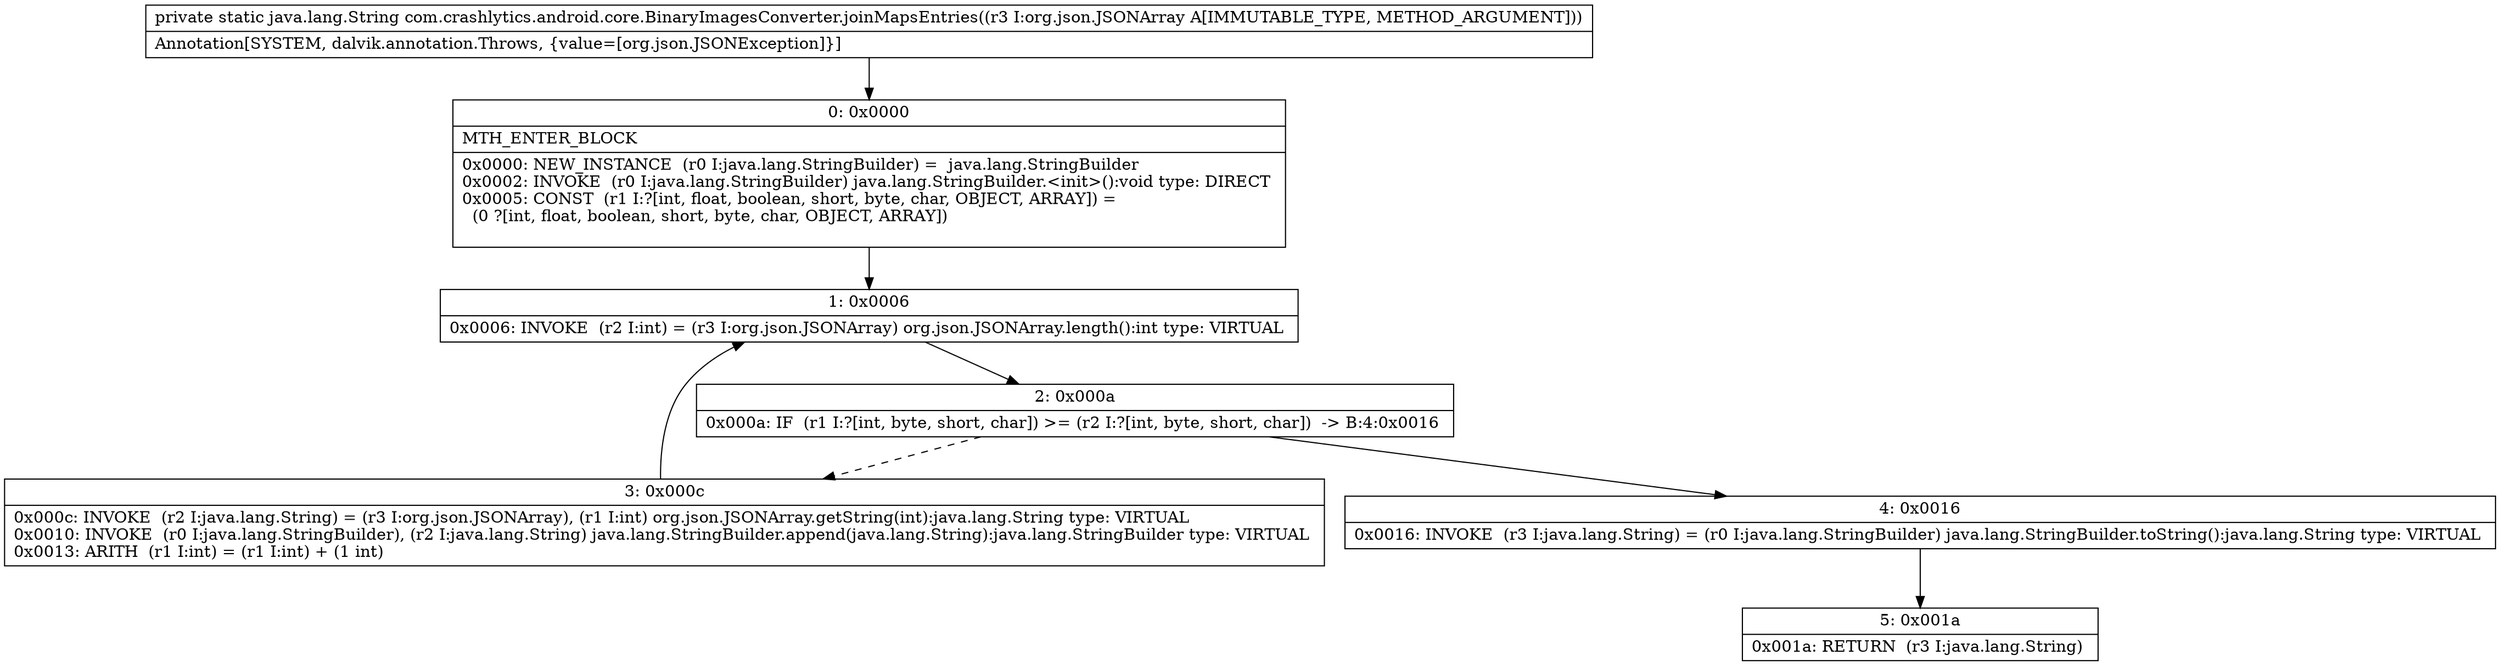 digraph "CFG forcom.crashlytics.android.core.BinaryImagesConverter.joinMapsEntries(Lorg\/json\/JSONArray;)Ljava\/lang\/String;" {
Node_0 [shape=record,label="{0\:\ 0x0000|MTH_ENTER_BLOCK\l|0x0000: NEW_INSTANCE  (r0 I:java.lang.StringBuilder) =  java.lang.StringBuilder \l0x0002: INVOKE  (r0 I:java.lang.StringBuilder) java.lang.StringBuilder.\<init\>():void type: DIRECT \l0x0005: CONST  (r1 I:?[int, float, boolean, short, byte, char, OBJECT, ARRAY]) = \l  (0 ?[int, float, boolean, short, byte, char, OBJECT, ARRAY])\l \l}"];
Node_1 [shape=record,label="{1\:\ 0x0006|0x0006: INVOKE  (r2 I:int) = (r3 I:org.json.JSONArray) org.json.JSONArray.length():int type: VIRTUAL \l}"];
Node_2 [shape=record,label="{2\:\ 0x000a|0x000a: IF  (r1 I:?[int, byte, short, char]) \>= (r2 I:?[int, byte, short, char])  \-\> B:4:0x0016 \l}"];
Node_3 [shape=record,label="{3\:\ 0x000c|0x000c: INVOKE  (r2 I:java.lang.String) = (r3 I:org.json.JSONArray), (r1 I:int) org.json.JSONArray.getString(int):java.lang.String type: VIRTUAL \l0x0010: INVOKE  (r0 I:java.lang.StringBuilder), (r2 I:java.lang.String) java.lang.StringBuilder.append(java.lang.String):java.lang.StringBuilder type: VIRTUAL \l0x0013: ARITH  (r1 I:int) = (r1 I:int) + (1 int) \l}"];
Node_4 [shape=record,label="{4\:\ 0x0016|0x0016: INVOKE  (r3 I:java.lang.String) = (r0 I:java.lang.StringBuilder) java.lang.StringBuilder.toString():java.lang.String type: VIRTUAL \l}"];
Node_5 [shape=record,label="{5\:\ 0x001a|0x001a: RETURN  (r3 I:java.lang.String) \l}"];
MethodNode[shape=record,label="{private static java.lang.String com.crashlytics.android.core.BinaryImagesConverter.joinMapsEntries((r3 I:org.json.JSONArray A[IMMUTABLE_TYPE, METHOD_ARGUMENT]))  | Annotation[SYSTEM, dalvik.annotation.Throws, \{value=[org.json.JSONException]\}]\l}"];
MethodNode -> Node_0;
Node_0 -> Node_1;
Node_1 -> Node_2;
Node_2 -> Node_3[style=dashed];
Node_2 -> Node_4;
Node_3 -> Node_1;
Node_4 -> Node_5;
}


